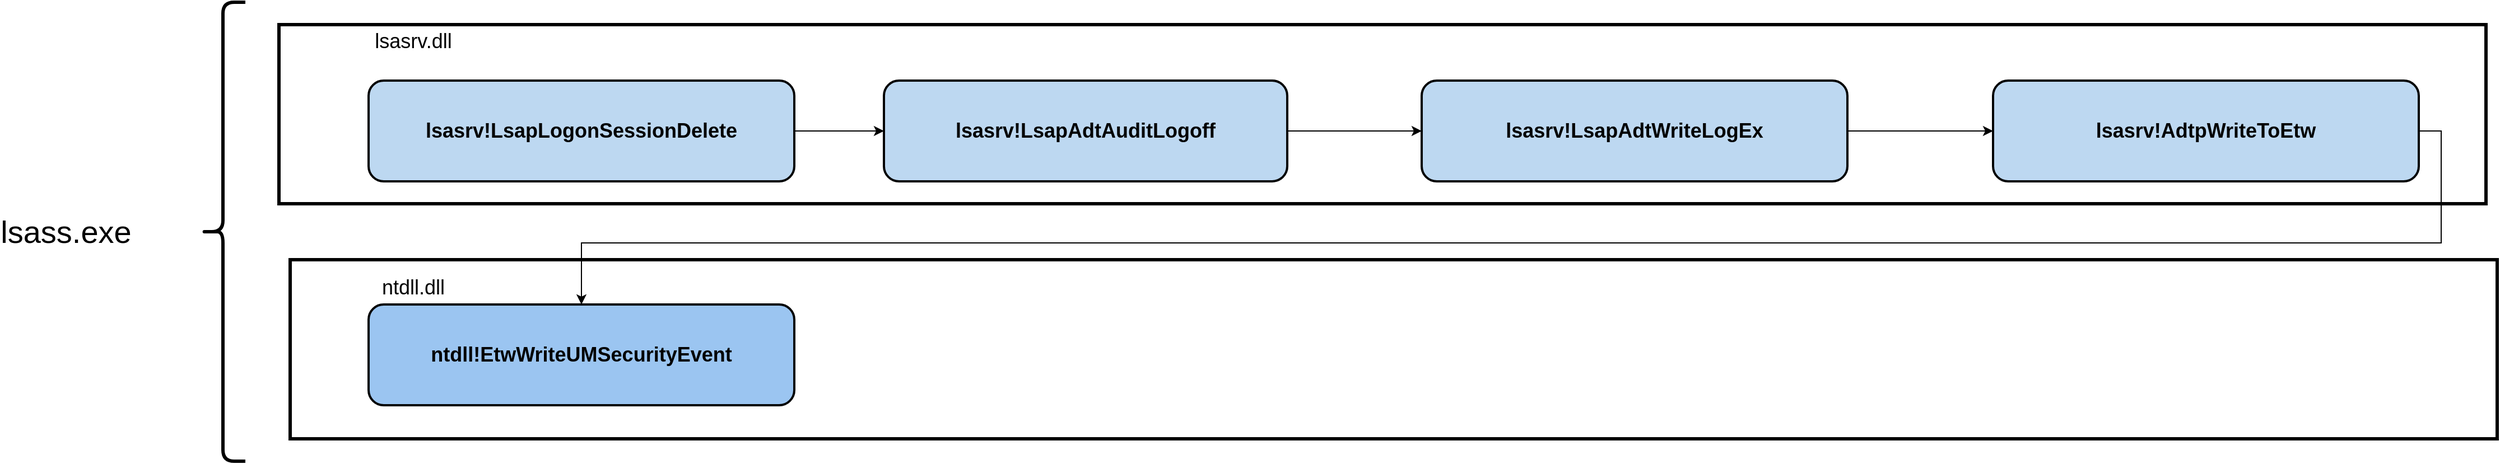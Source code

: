 <mxfile version="20.4.0" type="google"><diagram id="82_hEL_V80-I8-Cq8BSo" name="Page-1"><mxGraphModel grid="1" page="1" gridSize="10" guides="1" tooltips="1" connect="1" arrows="1" fold="1" pageScale="1" pageWidth="850" pageHeight="1100" math="0" shadow="0"><root><mxCell id="0"/><mxCell id="1" parent="0"/><mxCell id="T1ZTehcgVBGD7htY82Sx-1" value="" style="rounded=0;whiteSpace=wrap;html=1;fontSize=20;strokeWidth=3;" vertex="1" parent="1"><mxGeometry x="780" y="930" width="1970" height="160" as="geometry"/></mxCell><mxCell id="T1ZTehcgVBGD7htY82Sx-2" value="&lt;span style=&quot;font-size: 28px;&quot;&gt;lsass.exe&lt;/span&gt;" style="text;html=1;strokeColor=none;fillColor=none;align=center;verticalAlign=middle;whiteSpace=wrap;rounded=0;" vertex="1" parent="1"><mxGeometry x="550" y="890" width="60" height="30" as="geometry"/></mxCell><mxCell id="T1ZTehcgVBGD7htY82Sx-3" value="" style="shape=curlyBracket;whiteSpace=wrap;html=1;rounded=1;fontSize=20;strokeWidth=3;" vertex="1" parent="1"><mxGeometry x="700" y="700" width="40" height="410" as="geometry"/></mxCell><mxCell id="T1ZTehcgVBGD7htY82Sx-4" value="" style="rounded=0;whiteSpace=wrap;html=1;fontSize=20;strokeWidth=3;" vertex="1" parent="1"><mxGeometry x="770" y="720" width="1970" height="160" as="geometry"/></mxCell><mxCell id="T1ZTehcgVBGD7htY82Sx-5" value="&lt;font style=&quot;font-size: 18px;&quot;&gt;lsasrv.dll&lt;/font&gt;" style="text;html=1;strokeColor=none;fillColor=none;align=center;verticalAlign=middle;whiteSpace=wrap;rounded=0;" vertex="1" parent="1"><mxGeometry x="860" y="720" width="60" height="30" as="geometry"/></mxCell><mxCell id="T1ZTehcgVBGD7htY82Sx-6" style="edgeStyle=orthogonalEdgeStyle;rounded=0;orthogonalLoop=1;jettySize=auto;html=1;exitX=0.5;exitY=1;exitDx=0;exitDy=0;startArrow=none;" edge="1" parent="1" source="T1ZTehcgVBGD7htY82Sx-1" target="T1ZTehcgVBGD7htY82Sx-1"><mxGeometry relative="1" as="geometry"/></mxCell><mxCell id="T1ZTehcgVBGD7htY82Sx-7" value="&lt;b&gt;lsasrv!AdtpWriteToEtw&lt;/b&gt;" style="rounded=1;whiteSpace=wrap;html=1;fontSize=18;strokeWidth=2;fillColor=#BDD8F1;" vertex="1" parent="1"><mxGeometry x="2300" y="770" width="380" height="90" as="geometry"/></mxCell><mxCell id="T1ZTehcgVBGD7htY82Sx-8" style="edgeStyle=orthogonalEdgeStyle;rounded=0;orthogonalLoop=1;jettySize=auto;html=1;entryX=0;entryY=0.5;entryDx=0;entryDy=0;" edge="1" parent="1" source="T1ZTehcgVBGD7htY82Sx-9" target="T1ZTehcgVBGD7htY82Sx-7"><mxGeometry relative="1" as="geometry"/></mxCell><mxCell id="T1ZTehcgVBGD7htY82Sx-9" value="&lt;b&gt;lsasrv!LsapAdtWriteLogEx&lt;/b&gt;" style="rounded=1;whiteSpace=wrap;html=1;fontSize=18;strokeWidth=2;fillColor=#BDD8F1;" vertex="1" parent="1"><mxGeometry x="1790" y="770" width="380" height="90" as="geometry"/></mxCell><mxCell id="T1ZTehcgVBGD7htY82Sx-10" style="edgeStyle=orthogonalEdgeStyle;rounded=0;orthogonalLoop=1;jettySize=auto;html=1;entryX=0;entryY=0.5;entryDx=0;entryDy=0;" edge="1" parent="1" source="T1ZTehcgVBGD7htY82Sx-11" target="T1ZTehcgVBGD7htY82Sx-18"><mxGeometry relative="1" as="geometry"/></mxCell><mxCell id="T1ZTehcgVBGD7htY82Sx-11" value="&lt;b&gt;lsasrv!LsapLogonSessionDelete&lt;/b&gt;" style="rounded=1;whiteSpace=wrap;html=1;fontSize=18;strokeWidth=2;fillColor=#BDD8F1;" vertex="1" parent="1"><mxGeometry x="850" y="770" width="380" height="90" as="geometry"/></mxCell><mxCell id="T1ZTehcgVBGD7htY82Sx-14" value="&lt;font style=&quot;font-size: 18px;&quot;&gt;ntdll.dll&lt;/font&gt;" style="text;html=1;strokeColor=none;fillColor=none;align=center;verticalAlign=middle;whiteSpace=wrap;rounded=0;" vertex="1" parent="1"><mxGeometry x="860" y="940" width="60" height="30" as="geometry"/></mxCell><mxCell id="T1ZTehcgVBGD7htY82Sx-15" style="edgeStyle=orthogonalEdgeStyle;rounded=0;orthogonalLoop=1;jettySize=auto;html=1;entryX=0.5;entryY=0;entryDx=0;entryDy=0;exitX=1;exitY=0.5;exitDx=0;exitDy=0;" edge="1" parent="1" source="T1ZTehcgVBGD7htY82Sx-7" target="T1ZTehcgVBGD7htY82Sx-16"><mxGeometry relative="1" as="geometry"><mxPoint x="2810" y="850" as="sourcePoint"/></mxGeometry></mxCell><mxCell id="T1ZTehcgVBGD7htY82Sx-16" value="&lt;b&gt;ntdll!EtwWriteUMSecurityEvent&lt;/b&gt;" style="rounded=1;whiteSpace=wrap;html=1;fontSize=18;strokeWidth=2;fillColor=#9BC5F1;" vertex="1" parent="1"><mxGeometry x="850" y="970" width="380" height="90" as="geometry"/></mxCell><mxCell id="T1ZTehcgVBGD7htY82Sx-17" style="edgeStyle=orthogonalEdgeStyle;rounded=0;orthogonalLoop=1;jettySize=auto;html=1;entryX=0;entryY=0.5;entryDx=0;entryDy=0;" edge="1" parent="1" source="T1ZTehcgVBGD7htY82Sx-18" target="T1ZTehcgVBGD7htY82Sx-9"><mxGeometry relative="1" as="geometry"/></mxCell><mxCell id="T1ZTehcgVBGD7htY82Sx-18" value="&lt;b&gt;lsasrv!LsapAdtAuditLogoff&lt;/b&gt;" style="rounded=1;whiteSpace=wrap;html=1;fontSize=18;strokeWidth=2;fillColor=#BDD8F1;" vertex="1" parent="1"><mxGeometry x="1310" y="770" width="360" height="90" as="geometry"/></mxCell></root></mxGraphModel></diagram></mxfile>